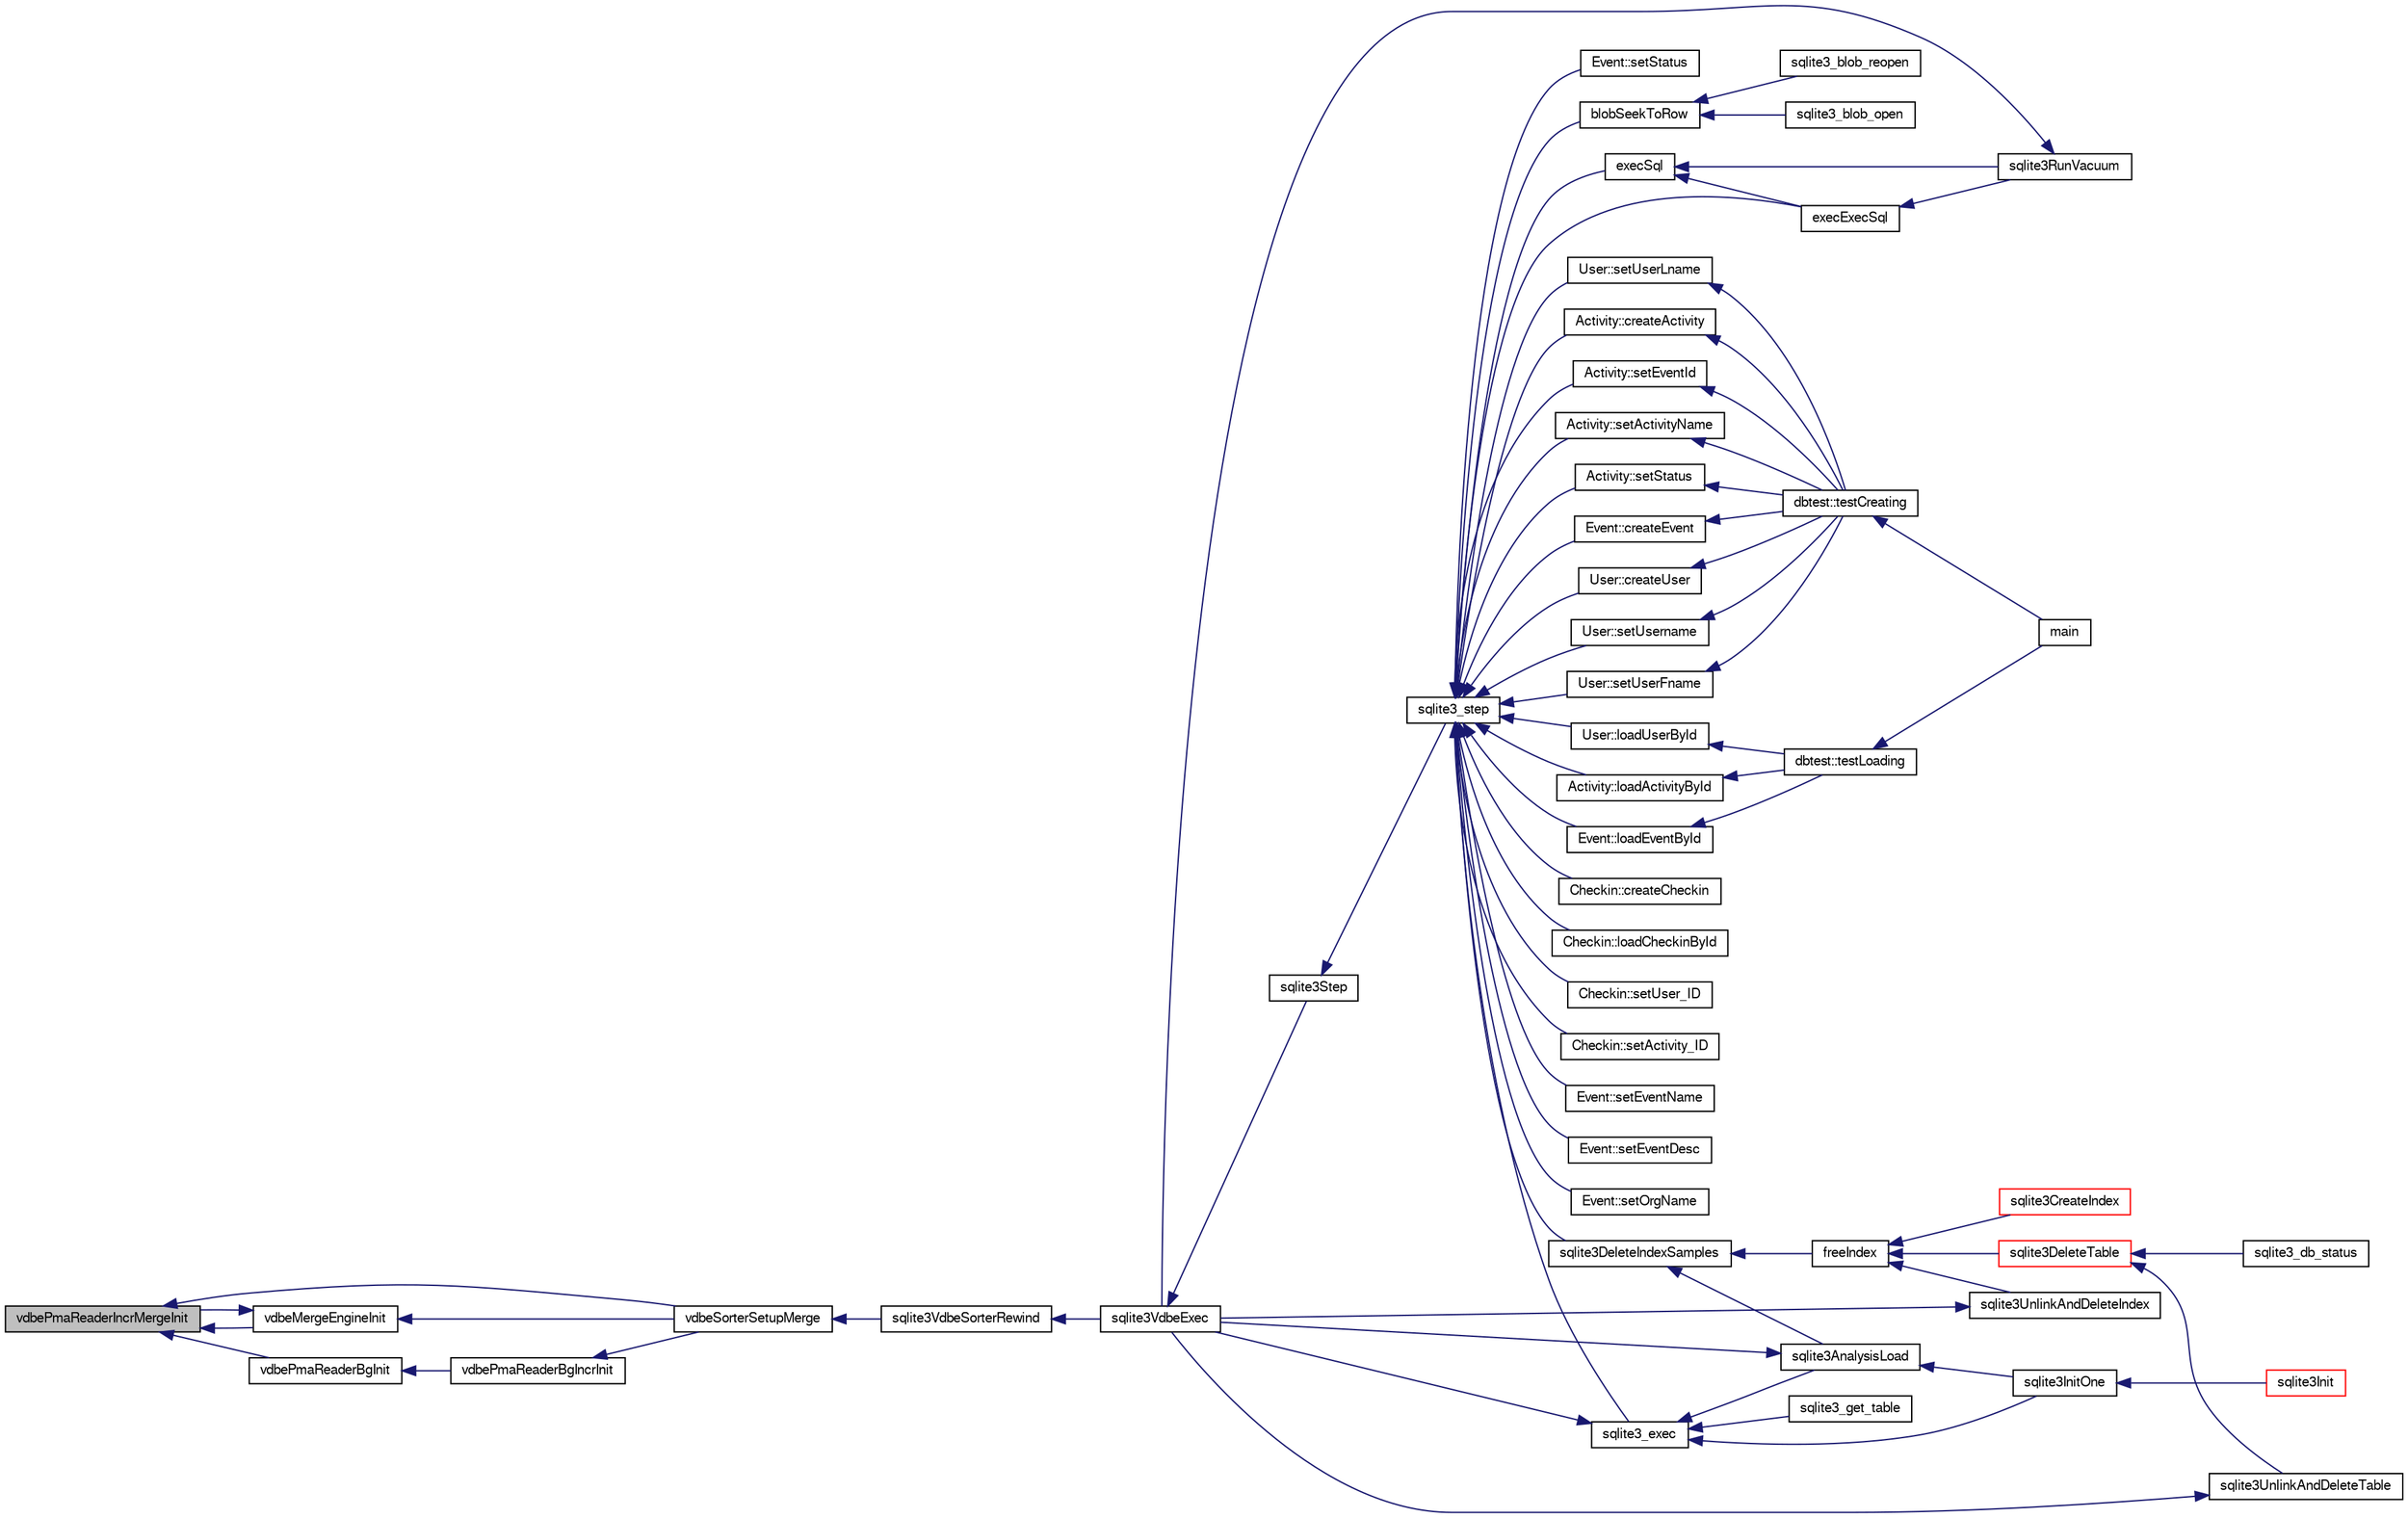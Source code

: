 digraph "vdbePmaReaderIncrMergeInit"
{
  edge [fontname="FreeSans",fontsize="10",labelfontname="FreeSans",labelfontsize="10"];
  node [fontname="FreeSans",fontsize="10",shape=record];
  rankdir="LR";
  Node872186 [label="vdbePmaReaderIncrMergeInit",height=0.2,width=0.4,color="black", fillcolor="grey75", style="filled", fontcolor="black"];
  Node872186 -> Node872187 [dir="back",color="midnightblue",fontsize="10",style="solid",fontname="FreeSans"];
  Node872187 [label="vdbeMergeEngineInit",height=0.2,width=0.4,color="black", fillcolor="white", style="filled",URL="$sqlite3_8c.html#aa3c8bfc9bbc60c4bc1402369750c8c1f"];
  Node872187 -> Node872186 [dir="back",color="midnightblue",fontsize="10",style="solid",fontname="FreeSans"];
  Node872187 -> Node872188 [dir="back",color="midnightblue",fontsize="10",style="solid",fontname="FreeSans"];
  Node872188 [label="vdbeSorterSetupMerge",height=0.2,width=0.4,color="black", fillcolor="white", style="filled",URL="$sqlite3_8c.html#a82088507aafeedcc04af031f7ea0bbd8"];
  Node872188 -> Node872189 [dir="back",color="midnightblue",fontsize="10",style="solid",fontname="FreeSans"];
  Node872189 [label="sqlite3VdbeSorterRewind",height=0.2,width=0.4,color="black", fillcolor="white", style="filled",URL="$sqlite3_8c.html#a31677d178ebf96ee6034a05660e1f4bf"];
  Node872189 -> Node872190 [dir="back",color="midnightblue",fontsize="10",style="solid",fontname="FreeSans"];
  Node872190 [label="sqlite3VdbeExec",height=0.2,width=0.4,color="black", fillcolor="white", style="filled",URL="$sqlite3_8c.html#a8ce40a614bdc56719c4d642b1e4dfb21"];
  Node872190 -> Node872191 [dir="back",color="midnightblue",fontsize="10",style="solid",fontname="FreeSans"];
  Node872191 [label="sqlite3Step",height=0.2,width=0.4,color="black", fillcolor="white", style="filled",URL="$sqlite3_8c.html#a3f2872e873e2758a4beedad1d5113554"];
  Node872191 -> Node872192 [dir="back",color="midnightblue",fontsize="10",style="solid",fontname="FreeSans"];
  Node872192 [label="sqlite3_step",height=0.2,width=0.4,color="black", fillcolor="white", style="filled",URL="$sqlite3_8h.html#ac1e491ce36b7471eb28387f7d3c74334"];
  Node872192 -> Node872193 [dir="back",color="midnightblue",fontsize="10",style="solid",fontname="FreeSans"];
  Node872193 [label="Activity::createActivity",height=0.2,width=0.4,color="black", fillcolor="white", style="filled",URL="$classActivity.html#a813cc5e52c14ab49b39014c134e3425b"];
  Node872193 -> Node872194 [dir="back",color="midnightblue",fontsize="10",style="solid",fontname="FreeSans"];
  Node872194 [label="dbtest::testCreating",height=0.2,width=0.4,color="black", fillcolor="white", style="filled",URL="$classdbtest.html#a8193e88a7df657069c8a6bd09c8243b7"];
  Node872194 -> Node872195 [dir="back",color="midnightblue",fontsize="10",style="solid",fontname="FreeSans"];
  Node872195 [label="main",height=0.2,width=0.4,color="black", fillcolor="white", style="filled",URL="$test_8cpp.html#ae66f6b31b5ad750f1fe042a706a4e3d4"];
  Node872192 -> Node872196 [dir="back",color="midnightblue",fontsize="10",style="solid",fontname="FreeSans"];
  Node872196 [label="Activity::loadActivityById",height=0.2,width=0.4,color="black", fillcolor="white", style="filled",URL="$classActivity.html#abe4ffb4f08a47212ebf9013259d9e7fd"];
  Node872196 -> Node872197 [dir="back",color="midnightblue",fontsize="10",style="solid",fontname="FreeSans"];
  Node872197 [label="dbtest::testLoading",height=0.2,width=0.4,color="black", fillcolor="white", style="filled",URL="$classdbtest.html#a6f98d82a2c8e2b9040848763504ddae1"];
  Node872197 -> Node872195 [dir="back",color="midnightblue",fontsize="10",style="solid",fontname="FreeSans"];
  Node872192 -> Node872198 [dir="back",color="midnightblue",fontsize="10",style="solid",fontname="FreeSans"];
  Node872198 [label="Activity::setEventId",height=0.2,width=0.4,color="black", fillcolor="white", style="filled",URL="$classActivity.html#adb1d0fd0d08f473e068f0a4086bfa9ca"];
  Node872198 -> Node872194 [dir="back",color="midnightblue",fontsize="10",style="solid",fontname="FreeSans"];
  Node872192 -> Node872199 [dir="back",color="midnightblue",fontsize="10",style="solid",fontname="FreeSans"];
  Node872199 [label="Activity::setActivityName",height=0.2,width=0.4,color="black", fillcolor="white", style="filled",URL="$classActivity.html#a62dc3737b33915a36086f9dd26d16a81"];
  Node872199 -> Node872194 [dir="back",color="midnightblue",fontsize="10",style="solid",fontname="FreeSans"];
  Node872192 -> Node872200 [dir="back",color="midnightblue",fontsize="10",style="solid",fontname="FreeSans"];
  Node872200 [label="Activity::setStatus",height=0.2,width=0.4,color="black", fillcolor="white", style="filled",URL="$classActivity.html#af618135a7738f4d2a7ee147a8ef912ea"];
  Node872200 -> Node872194 [dir="back",color="midnightblue",fontsize="10",style="solid",fontname="FreeSans"];
  Node872192 -> Node872201 [dir="back",color="midnightblue",fontsize="10",style="solid",fontname="FreeSans"];
  Node872201 [label="Checkin::createCheckin",height=0.2,width=0.4,color="black", fillcolor="white", style="filled",URL="$classCheckin.html#a4e40acdf7fff0e607f6de4f24f3a163c"];
  Node872192 -> Node872202 [dir="back",color="midnightblue",fontsize="10",style="solid",fontname="FreeSans"];
  Node872202 [label="Checkin::loadCheckinById",height=0.2,width=0.4,color="black", fillcolor="white", style="filled",URL="$classCheckin.html#a3461f70ea6c68475225f2a07f78a21e0"];
  Node872192 -> Node872203 [dir="back",color="midnightblue",fontsize="10",style="solid",fontname="FreeSans"];
  Node872203 [label="Checkin::setUser_ID",height=0.2,width=0.4,color="black", fillcolor="white", style="filled",URL="$classCheckin.html#a76ab640f4f912876dbebf183db5359c6"];
  Node872192 -> Node872204 [dir="back",color="midnightblue",fontsize="10",style="solid",fontname="FreeSans"];
  Node872204 [label="Checkin::setActivity_ID",height=0.2,width=0.4,color="black", fillcolor="white", style="filled",URL="$classCheckin.html#ab2ff3ec2604ec73a42af25874a00b232"];
  Node872192 -> Node872205 [dir="back",color="midnightblue",fontsize="10",style="solid",fontname="FreeSans"];
  Node872205 [label="Event::createEvent",height=0.2,width=0.4,color="black", fillcolor="white", style="filled",URL="$classEvent.html#a77adb9f4a46ffb32c2d931f0691f5903"];
  Node872205 -> Node872194 [dir="back",color="midnightblue",fontsize="10",style="solid",fontname="FreeSans"];
  Node872192 -> Node872206 [dir="back",color="midnightblue",fontsize="10",style="solid",fontname="FreeSans"];
  Node872206 [label="Event::loadEventById",height=0.2,width=0.4,color="black", fillcolor="white", style="filled",URL="$classEvent.html#afa66cea33f722dbeecb69cc98fdea055"];
  Node872206 -> Node872197 [dir="back",color="midnightblue",fontsize="10",style="solid",fontname="FreeSans"];
  Node872192 -> Node872207 [dir="back",color="midnightblue",fontsize="10",style="solid",fontname="FreeSans"];
  Node872207 [label="Event::setEventName",height=0.2,width=0.4,color="black", fillcolor="white", style="filled",URL="$classEvent.html#a10596b6ca077df05184e30d62b08729d"];
  Node872192 -> Node872208 [dir="back",color="midnightblue",fontsize="10",style="solid",fontname="FreeSans"];
  Node872208 [label="Event::setEventDesc",height=0.2,width=0.4,color="black", fillcolor="white", style="filled",URL="$classEvent.html#ae36b8377dcae792f1c5c4726024c981b"];
  Node872192 -> Node872209 [dir="back",color="midnightblue",fontsize="10",style="solid",fontname="FreeSans"];
  Node872209 [label="Event::setOrgName",height=0.2,width=0.4,color="black", fillcolor="white", style="filled",URL="$classEvent.html#a19aac0f776bd764563a54977656cf680"];
  Node872192 -> Node872210 [dir="back",color="midnightblue",fontsize="10",style="solid",fontname="FreeSans"];
  Node872210 [label="Event::setStatus",height=0.2,width=0.4,color="black", fillcolor="white", style="filled",URL="$classEvent.html#ab0a6b9285af0f4172eb841e2b80f8972"];
  Node872192 -> Node872211 [dir="back",color="midnightblue",fontsize="10",style="solid",fontname="FreeSans"];
  Node872211 [label="blobSeekToRow",height=0.2,width=0.4,color="black", fillcolor="white", style="filled",URL="$sqlite3_8c.html#afff57e13332b98c8a44a7cebe38962ab"];
  Node872211 -> Node872212 [dir="back",color="midnightblue",fontsize="10",style="solid",fontname="FreeSans"];
  Node872212 [label="sqlite3_blob_open",height=0.2,width=0.4,color="black", fillcolor="white", style="filled",URL="$sqlite3_8h.html#adb8ad839a5bdd62a43785132bc7dd518"];
  Node872211 -> Node872213 [dir="back",color="midnightblue",fontsize="10",style="solid",fontname="FreeSans"];
  Node872213 [label="sqlite3_blob_reopen",height=0.2,width=0.4,color="black", fillcolor="white", style="filled",URL="$sqlite3_8h.html#abc77c24fdc0150138490359a94360f7e"];
  Node872192 -> Node872214 [dir="back",color="midnightblue",fontsize="10",style="solid",fontname="FreeSans"];
  Node872214 [label="sqlite3DeleteIndexSamples",height=0.2,width=0.4,color="black", fillcolor="white", style="filled",URL="$sqlite3_8c.html#aaeda0302fbf61397ec009f65bed047ef"];
  Node872214 -> Node872215 [dir="back",color="midnightblue",fontsize="10",style="solid",fontname="FreeSans"];
  Node872215 [label="sqlite3AnalysisLoad",height=0.2,width=0.4,color="black", fillcolor="white", style="filled",URL="$sqlite3_8c.html#a48a2301c27e1d3d68708b9b8761b5a01"];
  Node872215 -> Node872190 [dir="back",color="midnightblue",fontsize="10",style="solid",fontname="FreeSans"];
  Node872215 -> Node872216 [dir="back",color="midnightblue",fontsize="10",style="solid",fontname="FreeSans"];
  Node872216 [label="sqlite3InitOne",height=0.2,width=0.4,color="black", fillcolor="white", style="filled",URL="$sqlite3_8c.html#ac4318b25df65269906b0379251fe9b85"];
  Node872216 -> Node872217 [dir="back",color="midnightblue",fontsize="10",style="solid",fontname="FreeSans"];
  Node872217 [label="sqlite3Init",height=0.2,width=0.4,color="red", fillcolor="white", style="filled",URL="$sqlite3_8c.html#aed74e3dc765631a833f522f425ff5a48"];
  Node872214 -> Node872317 [dir="back",color="midnightblue",fontsize="10",style="solid",fontname="FreeSans"];
  Node872317 [label="freeIndex",height=0.2,width=0.4,color="black", fillcolor="white", style="filled",URL="$sqlite3_8c.html#a00907c99c18d5bcb9d0b38c077146c31"];
  Node872317 -> Node872318 [dir="back",color="midnightblue",fontsize="10",style="solid",fontname="FreeSans"];
  Node872318 [label="sqlite3UnlinkAndDeleteIndex",height=0.2,width=0.4,color="black", fillcolor="white", style="filled",URL="$sqlite3_8c.html#a889f2dcb438c56db37a6d61e9f25e244"];
  Node872318 -> Node872190 [dir="back",color="midnightblue",fontsize="10",style="solid",fontname="FreeSans"];
  Node872317 -> Node872319 [dir="back",color="midnightblue",fontsize="10",style="solid",fontname="FreeSans"];
  Node872319 [label="sqlite3DeleteTable",height=0.2,width=0.4,color="red", fillcolor="white", style="filled",URL="$sqlite3_8c.html#a7fd3d507375a381a3807f92735318973"];
  Node872319 -> Node872320 [dir="back",color="midnightblue",fontsize="10",style="solid",fontname="FreeSans"];
  Node872320 [label="sqlite3_db_status",height=0.2,width=0.4,color="black", fillcolor="white", style="filled",URL="$sqlite3_8h.html#ab64e8333313ee2e44116842711818940"];
  Node872319 -> Node872321 [dir="back",color="midnightblue",fontsize="10",style="solid",fontname="FreeSans"];
  Node872321 [label="sqlite3UnlinkAndDeleteTable",height=0.2,width=0.4,color="black", fillcolor="white", style="filled",URL="$sqlite3_8c.html#a9733677716a49de464f86fff164e9a1b"];
  Node872321 -> Node872190 [dir="back",color="midnightblue",fontsize="10",style="solid",fontname="FreeSans"];
  Node872317 -> Node872229 [dir="back",color="midnightblue",fontsize="10",style="solid",fontname="FreeSans"];
  Node872229 [label="sqlite3CreateIndex",height=0.2,width=0.4,color="red", fillcolor="white", style="filled",URL="$sqlite3_8c.html#a8dbe5e590ab6c58a8c45f34f7c81e825"];
  Node872192 -> Node872383 [dir="back",color="midnightblue",fontsize="10",style="solid",fontname="FreeSans"];
  Node872383 [label="sqlite3_exec",height=0.2,width=0.4,color="black", fillcolor="white", style="filled",URL="$sqlite3_8h.html#a97487ec8150e0bcc8fa392ab8f0e24db"];
  Node872383 -> Node872190 [dir="back",color="midnightblue",fontsize="10",style="solid",fontname="FreeSans"];
  Node872383 -> Node872215 [dir="back",color="midnightblue",fontsize="10",style="solid",fontname="FreeSans"];
  Node872383 -> Node872216 [dir="back",color="midnightblue",fontsize="10",style="solid",fontname="FreeSans"];
  Node872383 -> Node872384 [dir="back",color="midnightblue",fontsize="10",style="solid",fontname="FreeSans"];
  Node872384 [label="sqlite3_get_table",height=0.2,width=0.4,color="black", fillcolor="white", style="filled",URL="$sqlite3_8h.html#a5effeac4e12df57beaa35c5be1f61579"];
  Node872192 -> Node872374 [dir="back",color="midnightblue",fontsize="10",style="solid",fontname="FreeSans"];
  Node872374 [label="execSql",height=0.2,width=0.4,color="black", fillcolor="white", style="filled",URL="$sqlite3_8c.html#a7d16651b98a110662f4c265eff0246cb"];
  Node872374 -> Node872375 [dir="back",color="midnightblue",fontsize="10",style="solid",fontname="FreeSans"];
  Node872375 [label="execExecSql",height=0.2,width=0.4,color="black", fillcolor="white", style="filled",URL="$sqlite3_8c.html#ac1be09a6c047f21133d16378d301e0d4"];
  Node872375 -> Node872376 [dir="back",color="midnightblue",fontsize="10",style="solid",fontname="FreeSans"];
  Node872376 [label="sqlite3RunVacuum",height=0.2,width=0.4,color="black", fillcolor="white", style="filled",URL="$sqlite3_8c.html#a5e83ddc7b3e7e8e79ad5d1fc92de1d2f"];
  Node872376 -> Node872190 [dir="back",color="midnightblue",fontsize="10",style="solid",fontname="FreeSans"];
  Node872374 -> Node872376 [dir="back",color="midnightblue",fontsize="10",style="solid",fontname="FreeSans"];
  Node872192 -> Node872375 [dir="back",color="midnightblue",fontsize="10",style="solid",fontname="FreeSans"];
  Node872192 -> Node872377 [dir="back",color="midnightblue",fontsize="10",style="solid",fontname="FreeSans"];
  Node872377 [label="User::createUser",height=0.2,width=0.4,color="black", fillcolor="white", style="filled",URL="$classUser.html#a22ed673939e8cc0a136130b809bba513"];
  Node872377 -> Node872194 [dir="back",color="midnightblue",fontsize="10",style="solid",fontname="FreeSans"];
  Node872192 -> Node872378 [dir="back",color="midnightblue",fontsize="10",style="solid",fontname="FreeSans"];
  Node872378 [label="User::loadUserById",height=0.2,width=0.4,color="black", fillcolor="white", style="filled",URL="$classUser.html#a863377665b7fb83c5547dcf9727f5092"];
  Node872378 -> Node872197 [dir="back",color="midnightblue",fontsize="10",style="solid",fontname="FreeSans"];
  Node872192 -> Node872379 [dir="back",color="midnightblue",fontsize="10",style="solid",fontname="FreeSans"];
  Node872379 [label="User::setUsername",height=0.2,width=0.4,color="black", fillcolor="white", style="filled",URL="$classUser.html#aa0497022a136cb78de785b0a39ae60b1"];
  Node872379 -> Node872194 [dir="back",color="midnightblue",fontsize="10",style="solid",fontname="FreeSans"];
  Node872192 -> Node872380 [dir="back",color="midnightblue",fontsize="10",style="solid",fontname="FreeSans"];
  Node872380 [label="User::setUserFname",height=0.2,width=0.4,color="black", fillcolor="white", style="filled",URL="$classUser.html#a72657eb55cd0ca437b4841a43f19912f"];
  Node872380 -> Node872194 [dir="back",color="midnightblue",fontsize="10",style="solid",fontname="FreeSans"];
  Node872192 -> Node872381 [dir="back",color="midnightblue",fontsize="10",style="solid",fontname="FreeSans"];
  Node872381 [label="User::setUserLname",height=0.2,width=0.4,color="black", fillcolor="white", style="filled",URL="$classUser.html#aa25973387e5afe1aa6f60dd6545e33b5"];
  Node872381 -> Node872194 [dir="back",color="midnightblue",fontsize="10",style="solid",fontname="FreeSans"];
  Node872186 -> Node872451 [dir="back",color="midnightblue",fontsize="10",style="solid",fontname="FreeSans"];
  Node872451 [label="vdbePmaReaderBgInit",height=0.2,width=0.4,color="black", fillcolor="white", style="filled",URL="$sqlite3_8c.html#a9b5ba54e987dd6921fce57849ada7006"];
  Node872451 -> Node872452 [dir="back",color="midnightblue",fontsize="10",style="solid",fontname="FreeSans"];
  Node872452 [label="vdbePmaReaderBgIncrInit",height=0.2,width=0.4,color="black", fillcolor="white", style="filled",URL="$sqlite3_8c.html#a6af1891e09d9b5c7fc9fa201cf96d9ab"];
  Node872452 -> Node872188 [dir="back",color="midnightblue",fontsize="10",style="solid",fontname="FreeSans"];
  Node872186 -> Node872188 [dir="back",color="midnightblue",fontsize="10",style="solid",fontname="FreeSans"];
}
